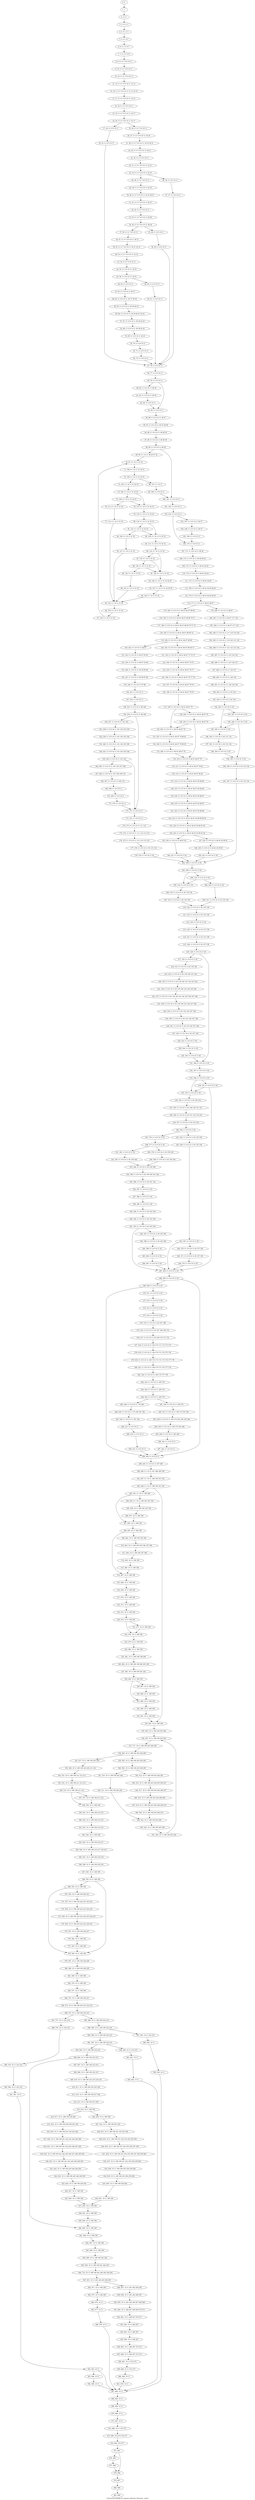 digraph G {
graph [label="Control-flow-graph for register allocator (function _main)"]
0[label="0, 0: "];
1[label="1, 1: "];
2[label="2, 2: 0 1 "];
3[label="3, 3: 0 1 2 3 "];
4[label="4, 4: 0 1 2 3 "];
5[label="5, 5: 0 1 4 5 "];
6[label="6, 6: 0 1 4 5 6 7 "];
7[label="7, 7: 0 1 6 7 8 9 "];
8[label="8, 9: 0 1 6 7 8 9 10 11 "];
9[label="9, 10: 0 1 6 7 8 9 10 11 "];
10[label="10, 14: 0 1 6 7 8 9 10 11 "];
11[label="11, 15: 0 1 6 7 8 9 10 11 12 13 "];
12[label="12, 16: 0 1 6 7 8 9 10 11 12 13 14 15 "];
13[label="13, 17: 0 1 6 7 8 9 10 11 14 15 "];
14[label="14, 18: 0 1 6 7 8 9 10 11 "];
15[label="15, 19: 0 1 6 7 8 9 10 11 16 17 "];
16[label="16, 20: 0 1 6 7 8 9 10 11 16 17 "];
17[label="17, 24: 0 1 8 9 10 11 "];
18[label="18, 25: 0 1 8 9 10 11 "];
19[label="19, 26: 0 1 6 7 8 9 10 11 "];
20[label="20, 27: 0 1 6 7 8 9 10 11 18 19 "];
21[label="21, 28: 0 1 6 7 8 9 10 11 18 19 20 21 "];
22[label="22, 29: 0 1 6 7 8 9 10 11 20 21 "];
23[label="23, 30: 0 1 6 7 8 9 10 11 "];
24[label="24, 31: 0 1 6 7 8 9 10 11 22 23 "];
25[label="25, 32: 0 1 6 7 8 9 10 11 22 23 "];
26[label="26, 36: 0 1 8 9 10 11 "];
27[label="27, 37: 0 1 8 9 10 11 "];
28[label="28, 38: 0 1 6 7 8 9 10 11 "];
29[label="29, 39: 0 1 6 7 8 9 10 11 24 25 "];
30[label="30, 40: 0 1 6 7 8 9 10 11 24 25 26 27 "];
31[label="31, 41: 0 1 6 7 8 9 10 11 26 27 "];
32[label="32, 42: 0 1 6 7 8 9 10 11 "];
33[label="33, 43: 0 1 6 7 8 9 10 11 28 29 "];
34[label="34, 44: 0 1 6 7 8 9 10 11 28 29 "];
35[label="35, 48: 0 1 8 9 10 11 "];
36[label="36, 49: 0 1 8 9 10 11 "];
37[label="37, 50: 0 1 6 7 8 9 10 11 "];
38[label="38, 51: 0 1 6 7 8 9 10 11 30 31 "];
39[label="39, 52: 0 1 6 7 8 9 10 11 30 31 32 33 "];
40[label="40, 53: 0 1 6 7 8 9 10 11 32 33 "];
41[label="41, 54: 0 1 6 7 8 9 10 11 "];
42[label="42, 55: 0 1 8 9 10 11 34 35 "];
43[label="43, 56: 0 1 8 9 10 11 34 35 "];
44[label="44, 60: 0 1 8 9 10 11 "];
45[label="45, 61: 0 1 8 9 10 11 "];
46[label="46, 62: 0 1 8 9 10 11 "];
47[label="47, 63: 0 1 8 9 10 11 36 37 "];
48[label="48, 64: 0 1 8 9 10 11 36 37 38 39 "];
49[label="49, 65: 0 1 8 9 10 11 38 39 40 41 "];
50[label="50, 66: 0 1 8 9 10 11 38 39 40 41 42 43 "];
51[label="51, 67: 0 1 8 9 10 11 38 39 42 43 "];
52[label="52, 68: 0 1 8 9 10 11 38 39 42 43 "];
53[label="53, 69: 0 1 8 9 10 11 42 43 "];
54[label="54, 70: 0 1 8 9 10 11 "];
55[label="55, 71: 0 1 8 9 10 11 "];
56[label="56, 72: 0 1 8 9 10 11 "];
57[label="57, 76: 0 1 8 9 10 11 "];
58[label="58, 77: 0 1 8 9 10 11 "];
59[label="59, 78: 0 1 8 9 10 11 "];
60[label="60, 82: 0 1 8 9 10 11 44 45 "];
61[label="61, 83: 0 1 8 9 10 11 44 45 "];
62[label="62, 84: 0 1 8 9 10 11 "];
63[label="63, 85: 0 1 8 9 10 11 "];
64[label="64, 86: 0 1 8 9 10 11 46 47 "];
65[label="65, 87: 0 1 8 9 10 11 46 47 48 49 "];
66[label="66, 88: 0 1 8 9 10 11 48 49 50 "];
67[label="67, 89: 0 1 8 9 10 11 48 49 50 "];
68[label="68, 90: 0 1 8 9 10 11 48 49 "];
69[label="69, 95: 0 1 10 11 48 49 51 52 "];
70[label="70, 97: 0 1 10 11 51 52 "];
71[label="71, 708: 0 1 10 11 51 52 53 "];
72[label="72, 100: 0 1 10 11 51 52 53 "];
73[label="73, 105: 0 1 10 11 51 52 53 "];
74[label="74, 106: 0 1 10 11 51 52 53 "];
75[label="75, 109: 0 1 10 11 51 52 53 "];
76[label="76, 113: 0 1 10 11 51 52 "];
77[label="77, 114: 0 1 10 11 51 52 "];
78[label="78, 115: 0 1 10 11 51 52 53 "];
79[label="79, 118: 0 1 10 11 51 52 53 "];
80[label="80, 119: 0 1 10 11 51 52 53 "];
81[label="81, 122: 0 1 10 11 51 52 53 "];
82[label="82, 126: 0 1 10 11 51 52 "];
83[label="83, 127: 0 1 10 11 51 52 "];
84[label="84, 128: 0 1 10 11 51 52 53 "];
85[label="85, 131: 0 1 10 11 51 52 53 "];
86[label="86, 132: 0 1 10 11 51 52 "];
87[label="87, 135: 0 1 10 11 51 52 "];
88[label="88, 138: 0 1 10 11 51 52 "];
89[label="89, 142: 0 1 10 11 51 52 "];
90[label="90, 143: 0 1 10 11 51 52 "];
91[label="91, 144: 0 1 10 11 51 52 "];
92[label="92, 146: 0 1 10 11 51 52 54 55 "];
93[label="93, 147: 0 1 10 11 51 52 54 55 "];
94[label="94, 148: 0 1 10 11 51 52 "];
95[label="95, 152: 0 1 10 11 51 52 "];
96[label="96, 154: 0 1 10 11 51 52 "];
97[label="97, 156: 0 1 10 11 51 52 "];
98[label="98, 157: 0 1 10 11 "];
99[label="99, 160: 0 1 8 9 10 11 "];
100[label="100, 161: 0 1 8 9 10 11 "];
101[label="101, 162: 0 1 8 9 10 11 "];
102[label="102, 163: 0 1 8 9 10 11 "];
103[label="103, 167: 0 1 8 9 10 11 56 57 "];
104[label="104, 168: 0 1 8 9 10 11 56 57 "];
105[label="105, 169: 0 1 8 9 10 11 "];
106[label="106, 170: 0 1 8 9 10 11 "];
107[label="107, 171: 0 1 8 9 10 11 58 59 "];
108[label="108, 172: 0 1 8 9 10 11 58 59 60 61 "];
109[label="109, 173: 0 1 8 9 10 11 60 61 62 63 "];
110[label="110, 174: 0 1 8 9 10 11 60 61 62 63 "];
111[label="111, 175: 0 1 8 9 10 11 60 61 64 65 "];
112[label="112, 709: 0 1 8 9 10 11 60 61 64 65 66 67 "];
113[label="113, 176: 0 1 8 9 10 11 60 61 64 65 66 67 "];
114[label="114, 177: 0 1 8 9 10 11 60 61 66 67 "];
115[label="115, 182: 0 1 8 9 10 11 60 61 66 67 68 69 "];
116[label="116, 183: 0 1 8 9 10 11 60 61 66 67 68 69 70 71 "];
117[label="117, 184: 0 1 8 9 10 11 60 61 66 67 68 69 70 71 72 "];
118[label="118, 185: 0 1 8 9 10 11 60 61 66 67 68 69 72 "];
119[label="119, 186: 0 1 8 9 10 11 60 61 66 67 68 69 "];
120[label="120, 192: 0 1 8 9 10 11 60 61 66 67 68 69 73 "];
121[label="121, 193: 0 1 8 9 10 11 60 61 66 67 73 74 75 "];
122[label="122, 194: 0 1 8 9 10 11 60 61 66 67 74 75 "];
123[label="123, 195: 0 1 8 9 10 11 60 61 66 67 76 77 "];
124[label="124, 196: 0 1 8 9 10 11 60 61 66 67 76 77 78 "];
125[label="125, 197: 0 1 8 9 10 11 60 61 66 67 78 79 "];
126[label="126, 198: 0 1 8 9 10 11 60 61 66 67 78 79 "];
127[label="127, 199: 0 1 8 9 10 11 60 61 66 67 79 "];
128[label="128, 202: 0 1 8 9 10 11 60 61 66 67 79 "];
129[label="129, 203: 0 1 8 9 10 11 60 61 66 67 79 "];
130[label="130, 205: 0 1 8 9 10 11 60 61 66 67 79 "];
131[label="131, 207: 0 1 8 9 10 11 60 61 66 67 79 80 81 "];
132[label="132, 208: 0 1 8 9 10 11 60 61 66 67 79 80 81 "];
133[label="133, 209: 0 1 8 9 10 11 60 61 66 67 79 "];
134[label="134, 210: 0 1 8 9 10 11 60 61 66 67 79 "];
135[label="135, 211: 0 1 8 9 10 11 60 61 66 67 79 82 "];
136[label="136, 212: 0 1 8 9 10 11 60 61 66 67 82 83 "];
137[label="137, 214: 0 1 8 9 10 11 60 61 66 67 83 84 85 "];
138[label="138, 215: 0 1 8 9 10 11 60 61 66 67 83 84 85 "];
139[label="139, 218: 0 1 8 9 10 11 60 61 66 67 83 86 87 "];
140[label="140, 219: 0 1 8 9 10 11 60 61 66 67 83 86 87 "];
141[label="141, 222: 0 1 8 9 10 11 60 61 66 67 83 88 89 "];
142[label="142, 223: 0 1 8 9 10 11 60 61 66 67 83 88 89 90 91 "];
143[label="143, 224: 0 1 8 9 10 11 60 61 66 67 83 90 91 92 "];
144[label="144, 225: 0 1 8 9 10 11 60 61 66 67 83 90 91 92 "];
145[label="145, 230: 0 1 8 9 10 11 66 67 83 "];
146[label="146, 231: 0 1 8 9 10 11 83 "];
147[label="147, 232: 0 1 8 9 10 11 60 61 83 90 91 "];
148[label="148, 239: 0 1 8 9 10 11 60 61 83 90 91 "];
149[label="149, 241: 0 1 8 9 10 11 83 "];
150[label="150, 242: 0 1 8 9 10 11 66 67 "];
151[label="151, 243: 0 1 8 9 10 11 66 67 93 94 "];
152[label="152, 245: 0 1 8 9 10 11 66 67 93 94 "];
153[label="153, 246: 0 1 8 9 10 11 93 94 95 96 "];
154[label="154, 247: 0 1 8 9 10 11 95 96 97 98 "];
155[label="155, 248: 0 1 8 9 10 11 97 98 "];
156[label="156, 251: 0 1 8 9 10 11 "];
157[label="157, 252: 0 1 8 9 10 11 "];
158[label="158, 253: 0 1 8 9 10 11 99 100 "];
159[label="159, 254: 0 1 8 9 10 11 99 100 "];
160[label="160, 257: 0 1 8 9 10 11 101 102 "];
161[label="161, 258: 0 1 8 9 10 11 101 102 103 104 "];
162[label="162, 259: 0 1 8 9 10 11 101 102 103 104 "];
163[label="163, 260: 0 1 8 9 10 11 101 102 105 106 "];
164[label="164, 261: 0 1 8 9 10 11 101 102 105 106 "];
165[label="165, 262: 0 1 8 9 10 11 101 102 "];
166[label="166, 265: 0 1 8 9 10 11 101 102 107 108 "];
167[label="167, 266: 0 1 8 9 10 11 107 108 109 110 "];
168[label="168, 267: 0 1 8 9 10 11 109 110 "];
169[label="169, 268: 0 1 8 9 10 11 "];
170[label="170, 269: 0 1 8 9 10 11 "];
171[label="171, 270: 0 1 8 9 10 11 "];
172[label="172, 271: 0 1 8 9 10 11 "];
173[label="173, 272: 0 1 8 9 10 11 "];
174[label="174, 273: 0 1 8 9 10 11 111 112 "];
175[label="175, 274: 0 1 8 9 10 11 111 112 113 114 "];
176[label="176, 275: 0 1 8 9 10 11 113 114 115 116 "];
177[label="177, 276: 0 1 8 9 10 11 83 115 116 "];
178[label="178, 279: 0 1 8 9 10 11 83 "];
179[label="179, 280: 0 1 8 9 10 11 66 67 "];
180[label="180, 281: 0 1 8 9 10 11 66 67 117 118 "];
181[label="181, 283: 0 1 8 9 10 11 66 67 117 118 "];
182[label="182, 284: 0 1 8 9 10 11 117 118 119 120 "];
183[label="183, 285: 0 1 8 9 10 11 119 120 121 122 "];
184[label="184, 286: 0 1 8 9 10 11 121 122 123 124 "];
185[label="185, 287: 0 1 8 9 10 11 123 124 125 "];
186[label="186, 288: 0 1 8 9 10 11 125 126 127 "];
187[label="187, 289: 0 1 8 9 10 11 126 127 "];
188[label="188, 290: 0 1 8 9 10 11 128 129 "];
189[label="189, 291: 0 1 8 9 10 11 128 129 130 "];
190[label="190, 292: 0 1 8 9 10 11 83 130 "];
191[label="191, 293: 0 1 8 9 10 11 83 130 "];
192[label="192, 294: 0 1 8 9 10 11 83 "];
193[label="193, 297: 0 1 8 9 10 11 83 "];
194[label="194, 298: 0 1 8 9 10 11 83 "];
195[label="195, 300: 0 1 8 9 10 11 83 "];
196[label="196, 302: 0 1 8 9 10 11 83 131 132 "];
197[label="197, 303: 0 1 8 9 10 11 83 131 132 "];
198[label="198, 304: 0 1 8 9 10 11 83 "];
199[label="199, 305: 0 1 8 9 10 11 83 "];
200[label="200, 306: 0 1 8 9 10 11 83 133 134 "];
201[label="201, 307: 0 1 8 9 10 11 83 133 134 "];
202[label="202, 308: 0 1 8 9 10 11 83 "];
203[label="203, 309: 0 1 8 9 10 11 83 "];
204[label="204, 310: 0 1 8 9 10 11 83 "];
205[label="205, 314: 0 1 8 9 10 11 83 "];
206[label="206, 318: 0 1 8 9 10 11 83 135 136 "];
207[label="207, 319: 0 1 8 9 10 11 83 135 136 "];
208[label="208, 320: 0 1 8 9 10 11 83 "];
209[label="209, 321: 0 1 8 9 10 11 83 135 136 "];
210[label="210, 322: 0 1 8 9 10 11 83 135 136 "];
211[label="211, 323: 0 1 8 9 10 11 83 135 136 "];
212[label="212, 324: 0 1 8 9 10 11 83 "];
213[label="213, 325: 0 1 8 9 10 11 83 137 138 "];
214[label="214, 327: 0 1 8 9 10 11 83 137 138 "];
215[label="215, 328: 0 1 8 9 10 11 83 137 138 "];
216[label="216, 329: 0 1 8 9 10 11 83 "];
217[label="217, 332: 0 1 8 9 10 11 83 "];
218[label="218, 333: 0 1 8 9 10 11 83 139 140 "];
219[label="219, 334: 0 1 8 9 10 11 83 139 140 141 142 "];
220[label="220, 335: 0 1 8 9 10 11 83 139 140 141 142 143 144 "];
221[label="221, 336: 0 1 8 9 10 11 83 139 140 143 144 145 146 "];
222[label="222, 337: 0 1 8 9 10 11 83 139 140 143 144 145 146 147 148 "];
223[label="223, 338: 0 1 8 9 10 11 83 139 140 143 144 147 148 "];
224[label="224, 339: 0 1 8 9 10 11 83 143 144 147 148 "];
225[label="225, 340: 0 1 8 9 10 11 83 143 144 147 148 "];
226[label="226, 341: 0 1 8 9 10 11 83 143 144 147 148 "];
227[label="227, 342: 0 1 8 9 10 11 83 147 148 "];
228[label="228, 343: 0 1 8 9 10 11 83 "];
229[label="229, 344: 0 1 8 9 10 11 83 "];
230[label="230, 345: 0 1 8 9 10 11 83 "];
231[label="231, 346: 0 1 8 9 10 11 83 "];
232[label="232, 347: 0 1 8 9 10 11 83 "];
233[label="233, 348: 0 1 8 9 10 11 83 "];
234[label="234, 351: 0 1 8 9 10 11 83 "];
235[label="235, 353: 0 1 8 9 10 11 83 "];
236[label="236, 354: 0 1 8 9 10 11 83 149 150 "];
237[label="237, 355: 0 1 8 9 10 11 83 149 150 151 152 "];
238[label="238, 356: 0 1 8 9 10 11 83 151 152 153 154 "];
239[label="239, 357: 0 1 8 9 10 11 83 153 154 "];
240[label="240, 360: 0 1 8 9 10 11 83 "];
241[label="241, 363: 0 1 8 9 10 11 83 155 156 "];
242[label="242, 364: 0 1 8 9 10 11 83 155 156 "];
243[label="243, 367: 0 1 8 9 10 11 83 "];
244[label="244, 370: 0 1 8 9 10 11 83 157 158 "];
245[label="245, 371: 0 1 8 9 10 11 83 157 158 "];
246[label="246, 375: 0 1 8 9 10 11 83 "];
247[label="247, 376: 0 1 8 9 10 11 83 "];
248[label="248, 377: 0 1 8 9 10 11 83 "];
249[label="249, 378: 0 1 8 9 10 11 83 159 160 "];
250[label="250, 380: 0 1 8 9 10 11 83 159 160 "];
251[label="251, 381: 0 1 8 9 10 11 83 "];
252[label="252, 382: 0 1 8 9 10 11 83 159 160 "];
253[label="253, 384: 0 1 8 9 10 11 83 159 160 "];
254[label="254, 385: 0 1 8 9 10 11 83 159 160 161 162 "];
255[label="255, 386: 0 1 8 9 10 11 83 161 162 "];
256[label="256, 387: 0 1 8 9 10 11 83 "];
257[label="257, 388: 0 1 8 9 10 11 83 "];
258[label="258, 389: 0 1 8 9 10 11 83 "];
259[label="259, 390: 0 1 8 9 10 11 83 163 164 "];
260[label="260, 392: 0 1 8 9 10 11 83 163 164 "];
261[label="261, 393: 0 1 8 9 10 11 83 163 164 "];
262[label="262, 397: 0 1 8 9 10 11 83 165 166 "];
263[label="263, 398: 0 1 8 9 10 11 83 165 166 "];
264[label="264, 399: 0 1 8 9 10 11 83 "];
265[label="265, 400: 0 1 8 9 10 11 83 "];
266[label="266, 401: 0 1 8 9 10 11 83 "];
267[label="267, 404: 0 1 8 9 10 11 83 "];
268[label="268, 405: 0 1 8 9 10 11 83 "];
269[label="269, 408: 0 1 8 9 10 11 83 "];
270[label="270, 411: 0 1 8 9 10 11 83 "];
271[label="271, 412: 0 1 8 9 10 11 83 "];
272[label="272, 413: 0 1 8 9 10 11 83 "];
273[label="273, 414: 0 1 8 9 10 11 83 "];
274[label="274, 415: 0 1 8 9 10 11 83 167 168 "];
275[label="275, 416: 0 1 8 9 10 11 83 167 168 169 170 "];
276[label="276, 417: 0 1 8 9 10 11 83 169 170 171 172 "];
277[label="277, 418: 0 1 8 9 10 11 169 170 171 172 173 174 "];
278[label="278, 419: 0 1 8 9 10 11 169 170 173 174 175 176 "];
279[label="279, 420: 0 1 8 9 10 11 169 170 173 174 175 176 177 178 "];
280[label="280, 421: 0 1 8 9 10 11 169 170 173 174 177 178 "];
281[label="281, 422: 0 1 8 9 10 11 169 170 177 178 "];
282[label="282, 423: 0 1 8 9 10 11 169 170 "];
283[label="283, 424: 0 1 8 9 10 11 169 170 "];
284[label="284, 425: 0 1 8 9 10 11 169 170 "];
285[label="285, 428: 0 1 8 9 10 11 179 180 "];
286[label="286, 429: 0 1 8 9 10 11 179 180 181 182 "];
287[label="287, 430: 0 1 8 9 10 11 181 182 "];
288[label="288, 431: 0 1 8 9 10 11 "];
289[label="289, 432: 0 1 8 9 10 11 "];
290[label="290, 433: 0 1 8 9 10 11 "];
291[label="291, 434: 0 1 8 9 10 11 169 170 "];
292[label="292, 437: 0 1 8 9 10 11 169 170 183 184 "];
293[label="293, 438: 0 1 8 9 10 11 169 170 183 184 185 186 "];
294[label="294, 439: 0 1 8 9 10 11 169 170 185 186 "];
295[label="295, 440: 0 1 8 9 10 11 185 186 "];
296[label="296, 441: 0 1 8 9 10 11 "];
297[label="297, 442: 0 1 8 9 10 11 "];
298[label="298, 444: 0 1 8 9 10 11 "];
299[label="299, 445: 0 1 8 9 10 11 187 188 "];
300[label="300, 446: 0 1 10 11 187 188 189 190 "];
301[label="301, 447: 0 1 10 11 189 190 191 192 "];
302[label="302, 448: 0 1 10 11 189 190 191 192 "];
303[label="303, 451: 0 1 10 11 189 190 "];
304[label="304, 455: 0 1 10 11 189 190 193 194 "];
305[label="305, 456: 10 11 189 190 193 194 "];
306[label="306, 457: 10 11 189 190 "];
307[label="307, 458: 10 11 189 190 "];
308[label="308, 459: 10 11 189 190 "];
309[label="309, 462: 10 11 189 190 195 196 "];
310[label="310, 463: 10 11 189 190 195 196 197 198 "];
311[label="311, 464: 10 11 189 190 197 198 "];
312[label="312, 465: 10 11 189 190 "];
313[label="313, 466: 10 11 189 190 "];
314[label="314, 467: 10 11 189 190 "];
315[label="315, 468: 10 11 189 190 "];
316[label="316, 469: 10 11 189 190 "];
317[label="317, 470: 10 11 189 190 "];
318[label="318, 471: 10 11 189 190 "];
319[label="319, 472: 10 11 189 190 "];
320[label="320, 474: 10 11 189 190 "];
321[label="321, 477: 10 11 189 190 "];
322[label="322, 478: 10 11 189 190 "];
323[label="323, 479: 10 11 189 190 "];
324[label="324, 480: 10 11 189 190 "];
325[label="325, 481: 10 11 189 190 199 200 "];
326[label="326, 482: 10 11 189 190 199 200 201 202 "];
327[label="327, 483: 10 11 189 190 201 202 "];
328[label="328, 484: 10 11 189 190 "];
329[label="329, 487: 10 11 189 190 "];
330[label="330, 488: 10 11 189 190 "];
331[label="331, 489: 10 11 189 190 "];
332[label="332, 490: 10 11 189 190 "];
333[label="333, 491: 10 11 189 190 "];
334[label="334, 492: 10 11 189 190 "];
335[label="335, 495: 10 11 189 190 203 204 "];
336[label="336, 497: 10 11 189 190 203 204 "];
337[label="337, 711: 10 11 189 190 203 204 205 "];
338[label="338, 500: 10 11 189 190 203 204 205 "];
339[label="339, 505: 10 11 189 190 203 204 205 "];
340[label="340, 506: 10 11 189 190 203 204 205 "];
341[label="341, 510: 10 11 189 190 203 204 "];
342[label="342, 511: 10 11 189 190 203 204 "];
343[label="343, 512: 10 11 189 190 203 204 205 "];
344[label="344, 516: 10 11 189 190 203 204 205 206 207 "];
345[label="345, 517: 10 11 189 190 203 204 206 207 "];
346[label="346, 518: 10 11 189 190 203 204 208 209 "];
347[label="347, 519: 10 11 189 190 203 204 208 209 210 "];
348[label="348, 520: 10 11 189 190 203 204 210 "];
349[label="349, 522: 10 11 189 190 203 204 "];
350[label="350, 524: 10 11 189 190 203 204 "];
351[label="351, 526: 10 11 189 190 203 204 "];
352[label="352, 527: 10 11 189 190 203 204 "];
353[label="353, 528: 10 11 189 190 203 204 211 212 "];
354[label="354, 531: 10 11 189 190 211 212 213 "];
355[label="355, 532: 10 11 189 190 211 212 213 "];
356[label="356, 533: 10 11 189 190 211 212 "];
357[label="357, 537: 10 11 189 190 211 212 "];
358[label="358, 538: 10 11 189 190 "];
359[label="359, 541: 10 11 189 190 214 215 "];
360[label="360, 542: 10 11 189 190 214 215 "];
361[label="361, 543: 10 11 189 190 214 215 "];
362[label="362, 544: 10 11 189 190 "];
363[label="363, 545: 10 11 189 190 216 217 "];
364[label="364, 546: 10 11 189 190 216 217 218 219 "];
365[label="365, 547: 10 11 189 190 218 219 "];
366[label="366, 548: 10 11 189 190 218 219 "];
367[label="367, 549: 10 11 189 190 "];
368[label="368, 550: 10 11 189 190 "];
369[label="369, 553: 10 11 189 190 "];
370[label="370, 556: 10 11 189 190 220 221 "];
371[label="371, 557: 10 11 189 190 220 221 222 223 "];
372[label="372, 558: 10 11 189 190 222 223 224 225 "];
373[label="373, 559: 10 11 189 190 222 223 224 225 226 227 "];
374[label="374, 560: 10 11 189 190 222 223 226 227 "];
375[label="375, 561: 10 11 189 190 226 227 "];
376[label="376, 562: 10 11 189 190 "];
377[label="377, 563: 10 11 189 190 "];
378[label="378, 564: 10 11 189 190 "];
379[label="379, 567: 10 11 189 190 228 229 "];
380[label="380, 568: 10 11 189 190 228 229 "];
381[label="381, 569: 10 11 189 190 "];
382[label="382, 570: 10 11 189 190 "];
383[label="383, 571: 10 11 189 190 "];
384[label="384, 572: 10 11 189 190 230 231 "];
385[label="385, 573: 10 11 189 190 230 231 232 233 "];
386[label="386, 574: 10 11 189 190 232 233 "];
387[label="387, 577: 10 11 232 233 "];
388[label="388, 578: 10 11 232 233 "];
389[label="389, 579: 10 11 232 233 "];
390[label="390, 580: 10 11 232 233 "];
391[label="391, 581: 10 11 "];
392[label="392, 583: 10 11 "];
393[label="393, 586: 10 11 "];
394[label="394, 588: 10 11 "];
395[label="395, 589: 10 11 189 190 232 233 "];
396[label="396, 590: 10 11 189 190 232 233 "];
397[label="397, 593: 10 11 232 233 "];
398[label="398, 594: 10 11 "];
399[label="399, 595: 10 11 "];
400[label="400, 596: 10 11 189 190 232 233 "];
401[label="401, 597: 10 11 189 190 232 233 "];
402[label="402, 600: 10 11 232 233 "];
403[label="403, 601: 10 11 "];
404[label="404, 602: 10 11 "];
405[label="405, 603: 10 11 189 190 232 233 "];
406[label="406, 604: 10 11 189 190 232 233 "];
407[label="407, 607: 10 11 189 190 232 233 "];
408[label="408, 608: 10 11 189 190 232 233 "];
409[label="409, 610: 10 11 189 190 232 233 234 235 "];
410[label="410, 611: 10 11 189 190 234 235 236 "];
411[label="411, 612: 10 11 189 190 236 237 238 "];
412[label="412, 613: 10 11 189 190 237 238 "];
413[label="413, 614: 10 11 189 190 "];
414[label="414, 617: 10 11 189 190 239 240 "];
415[label="415, 618: 10 11 189 190 239 240 241 242 "];
416[label="416, 619: 10 11 189 190 241 242 243 244 "];
417[label="417, 620: 10 11 189 190 241 242 243 244 245 246 "];
418[label="418, 621: 10 11 189 190 241 242 245 246 247 248 "];
419[label="419, 622: 10 11 189 190 241 242 245 246 247 248 249 250 "];
420[label="420, 623: 10 11 189 190 241 242 245 246 249 250 "];
421[label="421, 624: 10 11 189 190 245 246 249 250 "];
422[label="422, 625: 10 11 189 190 245 246 249 250 "];
423[label="423, 626: 10 11 189 190 249 250 "];
424[label="424, 627: 10 11 189 190 "];
425[label="425, 628: 10 11 189 190 "];
426[label="426, 629: 10 11 189 190 "];
427[label="427, 632: 10 11 189 190 251 252 "];
428[label="428, 633: 10 11 189 190 251 252 253 254 "];
429[label="429, 634: 10 11 189 190 251 252 253 254 255 256 "];
430[label="430, 635: 10 11 189 190 251 252 255 256 257 258 "];
431[label="431, 636: 10 11 189 190 251 252 255 256 257 258 259 260 "];
432[label="432, 637: 10 11 189 190 251 252 255 256 259 260 "];
433[label="433, 638: 10 11 189 190 255 256 259 260 "];
434[label="434, 639: 10 11 189 190 255 256 259 260 "];
435[label="435, 640: 10 11 189 190 259 260 "];
436[label="436, 641: 10 11 189 190 "];
437[label="437, 642: 10 11 189 190 "];
438[label="438, 643: 10 11 189 190 "];
439[label="439, 644: 10 11 189 190 "];
440[label="440, 645: 10 11 189 190 "];
441[label="441, 646: 10 11 189 190 "];
442[label="442, 647: 10 11 189 190 "];
443[label="443, 648: 10 11 189 190 "];
444[label="444, 649: 10 11 189 190 261 262 "];
445[label="445, 650: 10 11 189 190 261 262 263 "];
446[label="446, 710: 10 11 189 190 261 262 263 264 265 "];
447[label="447, 651: 10 11 261 262 263 264 265 "];
448[label="448, 657: 10 11 261 262 264 265 "];
449[label="449, 658: 10 11 261 262 266 267 "];
450[label="450, 659: 10 11 261 262 266 267 268 269 "];
451[label="451, 660: 10 11 266 267 268 269 270 271 "];
452[label="452, 661: 10 11 266 267 270 271 "];
453[label="453, 662: 10 11 266 267 "];
454[label="454, 663: 10 11 266 267 "];
455[label="455, 664: 10 11 266 267 "];
456[label="456, 665: 10 11 266 267 272 273 "];
457[label="457, 666: 10 11 266 267 272 273 "];
458[label="458, 667: 10 11 272 273 "];
459[label="459, 668: 10 11 272 273 "];
460[label="460, 669: 10 11 "];
461[label="461, 670: 10 11 "];
462[label="462, 671: 10 11 264 265 "];
463[label="463, 675: 10 11 264 265 "];
464[label="464, 676: 10 11 "];
465[label="465, 677: 10 11 "];
466[label="466, 678: 10 11 "];
467[label="467, 682: 10 11 "];
468[label="468, 683: 10 11 "];
469[label="469, 684: 10 11 "];
470[label="470, 686: 10 11 "];
471[label="471, 687: 10 11 "];
472[label="472, 688: 10 11 274 275 "];
473[label="473, 689: 274 275 276 277 "];
474[label="474, 690: 276 277 "];
475[label="475, 691: "];
476[label="476, 694: "];
477[label="477, 695: "];
478[label="478, 696: "];
479[label="479, 697: "];
480[label="480, 698: "];
481[label="481, 699: "];
0->1 ;
1->2 ;
2->3 ;
3->4 ;
4->5 ;
5->6 ;
6->7 ;
7->8 ;
8->9 ;
9->10 ;
10->11 ;
11->12 ;
12->13 ;
13->14 ;
14->15 ;
15->16 ;
16->17 ;
16->19 ;
17->18 ;
18->57 ;
19->20 ;
20->21 ;
21->22 ;
22->23 ;
23->24 ;
24->25 ;
25->26 ;
25->28 ;
26->27 ;
27->57 ;
28->29 ;
29->30 ;
30->31 ;
31->32 ;
32->33 ;
33->34 ;
34->35 ;
34->37 ;
35->36 ;
36->57 ;
37->38 ;
38->39 ;
39->40 ;
40->41 ;
41->42 ;
42->43 ;
43->44 ;
43->46 ;
44->45 ;
45->57 ;
46->47 ;
47->48 ;
48->49 ;
49->50 ;
50->51 ;
51->52 ;
52->53 ;
53->54 ;
54->55 ;
55->56 ;
56->57 ;
57->58 ;
58->59 ;
59->60 ;
59->63 ;
60->61 ;
61->62 ;
62->63 ;
63->64 ;
64->65 ;
65->66 ;
66->67 ;
67->68 ;
68->69 ;
68->100 ;
69->70 ;
70->71 ;
71->72 ;
72->73 ;
72->98 ;
73->74 ;
74->75 ;
74->78 ;
75->76 ;
75->78 ;
76->77 ;
77->95 ;
78->79 ;
79->80 ;
80->81 ;
80->84 ;
81->82 ;
81->84 ;
82->83 ;
83->95 ;
84->85 ;
85->86 ;
86->87 ;
86->91 ;
87->88 ;
87->91 ;
88->89 ;
88->91 ;
89->90 ;
90->95 ;
91->92 ;
92->93 ;
93->94 ;
94->95 ;
95->96 ;
96->97 ;
97->70 ;
98->99 ;
99->100 ;
100->101 ;
101->102 ;
102->103 ;
102->106 ;
103->104 ;
104->105 ;
105->106 ;
106->107 ;
107->108 ;
108->109 ;
109->110 ;
110->111 ;
111->112 ;
112->113 ;
113->114 ;
114->115 ;
114->179 ;
115->116 ;
116->117 ;
117->118 ;
118->119 ;
119->120 ;
119->150 ;
120->121 ;
121->122 ;
122->123 ;
123->124 ;
124->125 ;
125->126 ;
126->127 ;
127->128 ;
127->130 ;
128->129 ;
129->130 ;
129->134 ;
130->131 ;
131->132 ;
132->133 ;
133->134 ;
134->135 ;
135->136 ;
136->137 ;
137->138 ;
138->139 ;
139->140 ;
140->141 ;
141->142 ;
142->143 ;
143->144 ;
144->145 ;
144->147 ;
145->146 ;
146->202 ;
147->148 ;
148->149 ;
149->202 ;
150->151 ;
151->152 ;
152->153 ;
153->154 ;
154->155 ;
155->156 ;
156->157 ;
157->158 ;
158->159 ;
159->160 ;
159->172 ;
160->161 ;
161->162 ;
162->163 ;
163->164 ;
164->165 ;
165->166 ;
165->172 ;
166->167 ;
167->168 ;
168->169 ;
169->170 ;
170->171 ;
171->172 ;
172->173 ;
173->174 ;
174->175 ;
175->176 ;
176->177 ;
177->178 ;
178->202 ;
179->180 ;
180->181 ;
181->182 ;
182->183 ;
183->184 ;
184->185 ;
185->186 ;
186->187 ;
187->188 ;
188->189 ;
189->190 ;
190->191 ;
191->192 ;
192->193 ;
192->195 ;
193->194 ;
194->195 ;
194->199 ;
195->196 ;
196->197 ;
197->198 ;
198->199 ;
199->200 ;
200->201 ;
201->202 ;
202->203 ;
203->204 ;
203->205 ;
204->205 ;
204->208 ;
205->206 ;
206->207 ;
207->210 ;
208->209 ;
209->210 ;
210->211 ;
211->212 ;
212->213 ;
213->214 ;
214->215 ;
215->216 ;
216->217 ;
216->231 ;
217->218 ;
218->219 ;
219->220 ;
220->221 ;
221->222 ;
222->223 ;
223->224 ;
224->225 ;
225->226 ;
226->227 ;
227->228 ;
228->229 ;
229->230 ;
230->231 ;
231->232 ;
232->233 ;
233->234 ;
233->235 ;
234->235 ;
234->267 ;
235->236 ;
236->237 ;
237->238 ;
238->239 ;
239->240 ;
240->241 ;
240->247 ;
241->242 ;
242->243 ;
243->244 ;
243->267 ;
244->245 ;
245->246 ;
246->267 ;
247->248 ;
248->249 ;
248->251 ;
249->250 ;
250->253 ;
251->252 ;
252->253 ;
253->254 ;
254->255 ;
255->256 ;
256->257 ;
257->258 ;
258->259 ;
259->260 ;
260->261 ;
261->262 ;
261->267 ;
262->263 ;
263->264 ;
264->265 ;
265->266 ;
266->267 ;
267->268 ;
268->269 ;
268->298 ;
269->270 ;
269->298 ;
270->271 ;
271->272 ;
272->273 ;
273->274 ;
274->275 ;
275->276 ;
276->277 ;
277->278 ;
278->279 ;
279->280 ;
280->281 ;
281->282 ;
282->283 ;
283->284 ;
284->285 ;
284->291 ;
285->286 ;
286->287 ;
287->288 ;
288->289 ;
289->290 ;
290->298 ;
291->292 ;
292->293 ;
293->294 ;
294->295 ;
295->296 ;
296->297 ;
297->298 ;
298->299 ;
299->300 ;
300->301 ;
301->302 ;
302->303 ;
302->334 ;
303->304 ;
303->307 ;
304->305 ;
305->306 ;
306->307 ;
307->308 ;
308->309 ;
308->314 ;
309->310 ;
310->311 ;
311->312 ;
312->313 ;
313->314 ;
314->315 ;
315->316 ;
316->317 ;
317->318 ;
318->319 ;
319->320 ;
320->321 ;
320->322 ;
321->322 ;
322->323 ;
323->324 ;
324->325 ;
325->326 ;
326->327 ;
327->328 ;
328->329 ;
328->331 ;
329->330 ;
330->331 ;
331->332 ;
332->333 ;
333->334 ;
334->335 ;
335->336 ;
336->337 ;
337->338 ;
338->339 ;
338->352 ;
339->340 ;
340->341 ;
340->343 ;
341->342 ;
342->349 ;
343->344 ;
344->345 ;
345->346 ;
346->347 ;
347->348 ;
348->349 ;
349->350 ;
350->351 ;
351->336 ;
352->353 ;
353->354 ;
354->355 ;
355->356 ;
356->357 ;
356->358 ;
357->358 ;
358->359 ;
359->360 ;
360->361 ;
361->362 ;
362->363 ;
363->364 ;
364->365 ;
365->366 ;
366->367 ;
367->368 ;
368->369 ;
368->378 ;
369->370 ;
369->378 ;
370->371 ;
371->372 ;
372->373 ;
373->374 ;
374->375 ;
375->376 ;
376->377 ;
377->378 ;
378->379 ;
379->380 ;
380->381 ;
381->382 ;
382->383 ;
383->384 ;
384->385 ;
385->386 ;
386->387 ;
386->395 ;
387->388 ;
388->389 ;
389->390 ;
390->391 ;
391->392 ;
392->393 ;
392->467 ;
393->394 ;
394->467 ;
395->396 ;
396->397 ;
396->400 ;
397->398 ;
398->399 ;
399->467 ;
400->401 ;
401->402 ;
401->405 ;
402->403 ;
403->404 ;
404->467 ;
405->406 ;
406->407 ;
406->440 ;
407->408 ;
408->409 ;
409->410 ;
410->411 ;
411->412 ;
412->413 ;
413->414 ;
413->426 ;
414->415 ;
415->416 ;
416->417 ;
417->418 ;
418->419 ;
419->420 ;
420->421 ;
421->422 ;
422->423 ;
423->424 ;
424->425 ;
425->437 ;
426->427 ;
427->428 ;
428->429 ;
429->430 ;
430->431 ;
431->432 ;
432->433 ;
433->434 ;
434->435 ;
435->436 ;
436->437 ;
437->438 ;
438->439 ;
439->440 ;
440->441 ;
441->442 ;
442->443 ;
443->444 ;
444->445 ;
445->446 ;
446->447 ;
447->448 ;
447->462 ;
448->449 ;
449->450 ;
450->451 ;
451->452 ;
452->453 ;
453->454 ;
454->455 ;
455->456 ;
456->457 ;
457->458 ;
458->459 ;
459->460 ;
460->461 ;
461->467 ;
462->463 ;
463->464 ;
464->465 ;
465->466 ;
466->467 ;
467->468 ;
468->469 ;
469->470 ;
470->471 ;
471->472 ;
472->473 ;
473->474 ;
474->475 ;
475->476 ;
475->478 ;
476->477 ;
477->478 ;
478->479 ;
479->480 ;
480->481 ;
}
